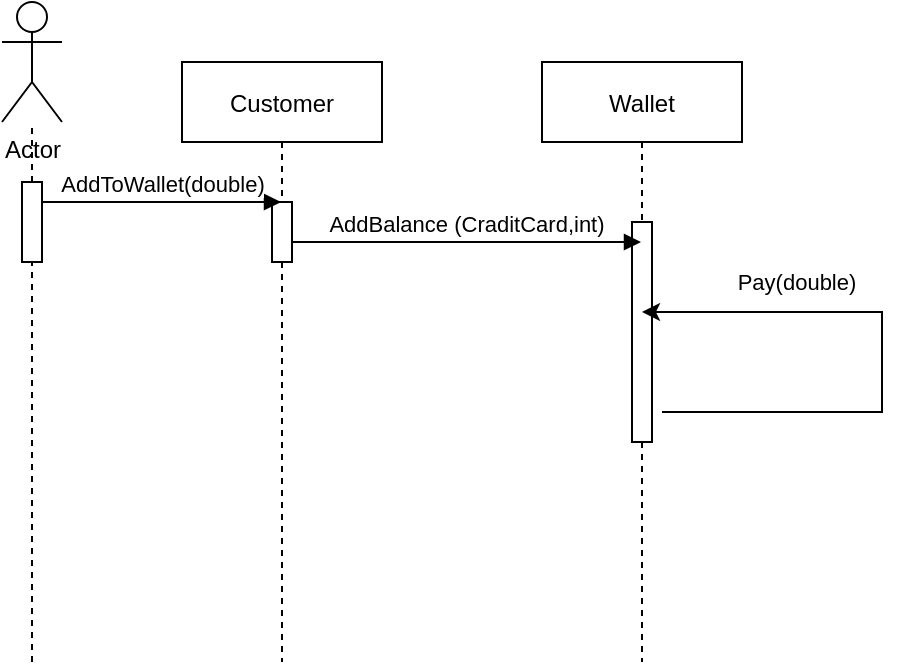 <mxfile version="20.6.0" type="device"><diagram id="kgpKYQtTHZ0yAKxKKP6v" name="Page-1"><mxGraphModel dx="1278" dy="571" grid="1" gridSize="10" guides="1" tooltips="1" connect="1" arrows="1" fold="1" page="1" pageScale="1" pageWidth="850" pageHeight="1100" math="0" shadow="0"><root><mxCell id="0"/><mxCell id="1" parent="0"/><mxCell id="3nuBFxr9cyL0pnOWT2aG-1" value="Customer" style="shape=umlLifeline;perimeter=lifelinePerimeter;container=1;collapsible=0;recursiveResize=0;rounded=0;shadow=0;strokeWidth=1;" parent="1" vertex="1"><mxGeometry x="120" y="80" width="100" height="300" as="geometry"/></mxCell><mxCell id="3nuBFxr9cyL0pnOWT2aG-2" value="" style="points=[];perimeter=orthogonalPerimeter;rounded=0;shadow=0;strokeWidth=1;" parent="3nuBFxr9cyL0pnOWT2aG-1" vertex="1"><mxGeometry x="45" y="70" width="10" height="30" as="geometry"/></mxCell><mxCell id="3nuBFxr9cyL0pnOWT2aG-5" value="Wallet" style="shape=umlLifeline;perimeter=lifelinePerimeter;container=1;collapsible=0;recursiveResize=0;rounded=0;shadow=0;strokeWidth=1;" parent="1" vertex="1"><mxGeometry x="300" y="80" width="100" height="300" as="geometry"/></mxCell><mxCell id="3nuBFxr9cyL0pnOWT2aG-6" value="" style="points=[];perimeter=orthogonalPerimeter;rounded=0;shadow=0;strokeWidth=1;" parent="3nuBFxr9cyL0pnOWT2aG-5" vertex="1"><mxGeometry x="45" y="80" width="10" height="110" as="geometry"/></mxCell><mxCell id="LUH6Yg8wO1QsMsQokppx-3" value="" style="edgeStyle=segmentEdgeStyle;endArrow=classic;html=1;rounded=0;" edge="1" parent="3nuBFxr9cyL0pnOWT2aG-5" target="3nuBFxr9cyL0pnOWT2aG-5"><mxGeometry width="50" height="50" relative="1" as="geometry"><mxPoint x="60" y="175" as="sourcePoint"/><mxPoint x="80" y="125" as="targetPoint"/><Array as="points"><mxPoint x="170" y="175"/><mxPoint x="170" y="125"/></Array></mxGeometry></mxCell><mxCell id="LUH6Yg8wO1QsMsQokppx-4" value="Pay(double)" style="edgeLabel;html=1;align=center;verticalAlign=middle;resizable=0;points=[];" vertex="1" connectable="0" parent="LUH6Yg8wO1QsMsQokppx-3"><mxGeometry x="0.345" y="3" relative="1" as="geometry"><mxPoint x="-15" y="-18" as="offset"/></mxGeometry></mxCell><mxCell id="3nuBFxr9cyL0pnOWT2aG-8" value="AddBalance (CraditCard,int)" style="verticalAlign=bottom;endArrow=block;shadow=0;strokeWidth=1;" parent="1" source="3nuBFxr9cyL0pnOWT2aG-2" target="3nuBFxr9cyL0pnOWT2aG-5" edge="1"><mxGeometry relative="1" as="geometry"><mxPoint x="275" y="160" as="sourcePoint"/><Array as="points"><mxPoint x="240" y="170"/></Array><mxPoint as="offset"/></mxGeometry></mxCell><mxCell id="NBXlO63M6x3RCuAP_O7t-1" value="Actor" style="shape=umlActor;verticalLabelPosition=bottom;verticalAlign=top;html=1;outlineConnect=0;" parent="1" vertex="1"><mxGeometry x="30" y="50" width="30" height="60" as="geometry"/></mxCell><mxCell id="NBXlO63M6x3RCuAP_O7t-9" value="" style="endArrow=none;dashed=1;html=1;" parent="1" target="NBXlO63M6x3RCuAP_O7t-1" edge="1"><mxGeometry width="50" height="50" relative="1" as="geometry"><mxPoint x="45" y="380" as="sourcePoint"/><mxPoint x="45" y="150" as="targetPoint"/><Array as="points"><mxPoint x="45" y="270"/></Array></mxGeometry></mxCell><mxCell id="NBXlO63M6x3RCuAP_O7t-13" value="" style="html=1;points=[];perimeter=orthogonalPerimeter;" parent="1" vertex="1"><mxGeometry x="40" y="140" width="10" height="40" as="geometry"/></mxCell><mxCell id="NBXlO63M6x3RCuAP_O7t-14" value="AddToWallet(double)" style="html=1;verticalAlign=bottom;endArrow=block;" parent="1" target="3nuBFxr9cyL0pnOWT2aG-1" edge="1"><mxGeometry width="80" relative="1" as="geometry"><mxPoint x="50" y="150" as="sourcePoint"/><mxPoint x="120" y="150" as="targetPoint"/></mxGeometry></mxCell></root></mxGraphModel></diagram></mxfile>
